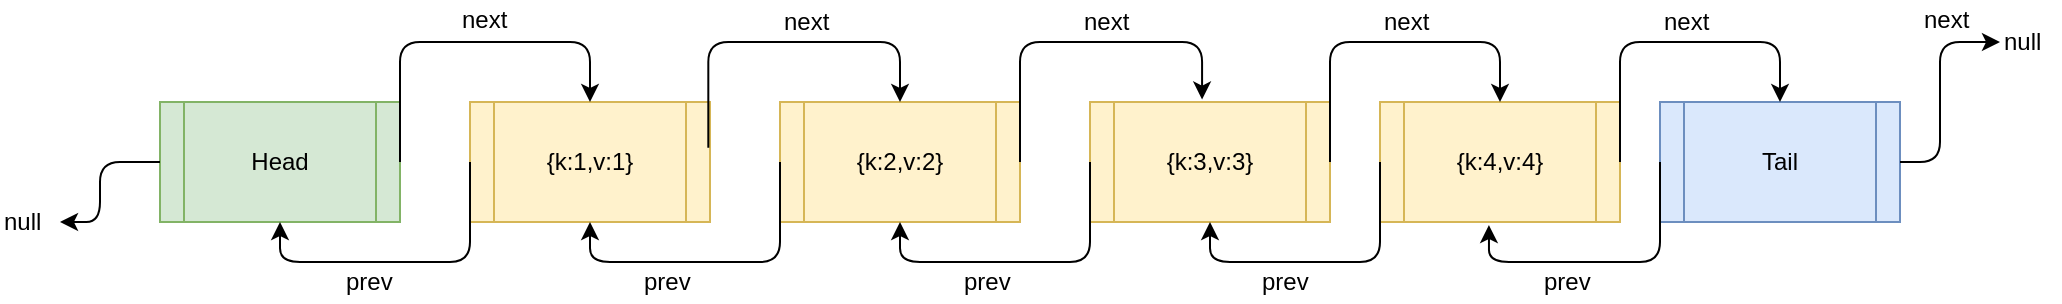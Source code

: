 <mxfile pages="1" version="11.2.8" type="github"><diagram id="nWhOndfE9h7-o-QYC-6f" name="Page-1"><mxGraphModel dx="1185" dy="635" grid="1" gridSize="10" guides="1" tooltips="1" connect="1" arrows="1" fold="1" page="1" pageScale="1" pageWidth="3300" pageHeight="4681" math="0" shadow="0"><root><mxCell id="0"/><mxCell id="1" parent="0"/><mxCell id="i2MoUu8eKmw9GGPpRcqJ-2" value="{k:1,v:1}" style="shape=process;whiteSpace=wrap;html=1;backgroundOutline=1;fillColor=#fff2cc;strokeColor=#d6b656;" parent="1" vertex="1"><mxGeometry x="415" y="300" width="120" height="60" as="geometry"/></mxCell><mxCell id="i2MoUu8eKmw9GGPpRcqJ-3" value="Head" style="shape=process;whiteSpace=wrap;html=1;backgroundOutline=1;fillColor=#d5e8d4;strokeColor=#82b366;" parent="1" vertex="1"><mxGeometry x="260" y="300" width="120" height="60" as="geometry"/></mxCell><mxCell id="i2MoUu8eKmw9GGPpRcqJ-4" value="{k:2,v:2}" style="shape=process;whiteSpace=wrap;html=1;backgroundOutline=1;fillColor=#fff2cc;strokeColor=#d6b656;" parent="1" vertex="1"><mxGeometry x="570" y="300" width="120" height="60" as="geometry"/></mxCell><mxCell id="i2MoUu8eKmw9GGPpRcqJ-5" value="{k:3,v:3}" style="shape=process;whiteSpace=wrap;html=1;backgroundOutline=1;fillColor=#fff2cc;strokeColor=#d6b656;" parent="1" vertex="1"><mxGeometry x="725" y="300" width="120" height="60" as="geometry"/></mxCell><mxCell id="i2MoUu8eKmw9GGPpRcqJ-6" value="{k:4,v:4}" style="shape=process;whiteSpace=wrap;html=1;backgroundOutline=1;fillColor=#fff2cc;strokeColor=#d6b656;" parent="1" vertex="1"><mxGeometry x="870" y="300" width="120" height="60" as="geometry"/></mxCell><mxCell id="i2MoUu8eKmw9GGPpRcqJ-7" value="Tail" style="shape=process;whiteSpace=wrap;html=1;backgroundOutline=1;fillColor=#dae8fc;strokeColor=#6c8ebf;" parent="1" vertex="1"><mxGeometry x="1010" y="300" width="120" height="60" as="geometry"/></mxCell><mxCell id="i2MoUu8eKmw9GGPpRcqJ-9" value="" style="edgeStyle=elbowEdgeStyle;elbow=horizontal;endArrow=classic;html=1;exitX=1;exitY=0.5;exitDx=0;exitDy=0;entryX=0.5;entryY=0;entryDx=0;entryDy=0;" parent="1" source="i2MoUu8eKmw9GGPpRcqJ-3" target="i2MoUu8eKmw9GGPpRcqJ-2" edge="1"><mxGeometry width="50" height="50" relative="1" as="geometry"><mxPoint x="370" y="280" as="sourcePoint"/><mxPoint x="420" y="230" as="targetPoint"/><Array as="points"><mxPoint x="410" y="270"/><mxPoint x="400" y="310"/><mxPoint x="390" y="290"/><mxPoint x="410" y="280"/><mxPoint x="390" y="320"/></Array></mxGeometry></mxCell><mxCell id="i2MoUu8eKmw9GGPpRcqJ-10" value="" style="edgeStyle=elbowEdgeStyle;elbow=horizontal;endArrow=classic;html=1;exitX=0.993;exitY=0.382;exitDx=0;exitDy=0;entryX=0.5;entryY=0;entryDx=0;entryDy=0;exitPerimeter=0;" parent="1" source="i2MoUu8eKmw9GGPpRcqJ-2" target="i2MoUu8eKmw9GGPpRcqJ-4" edge="1"><mxGeometry width="50" height="50" relative="1" as="geometry"><mxPoint x="530.19" y="269.828" as="sourcePoint"/><mxPoint x="625.362" y="240.172" as="targetPoint"/><Array as="points"><mxPoint x="580" y="270"/><mxPoint x="540.5" y="230"/><mxPoint x="560.5" y="220"/><mxPoint x="540.5" y="260"/></Array></mxGeometry></mxCell><mxCell id="i2MoUu8eKmw9GGPpRcqJ-13" value="" style="edgeStyle=elbowEdgeStyle;elbow=horizontal;endArrow=classic;html=1;exitX=1;exitY=0.5;exitDx=0;exitDy=0;entryX=0.467;entryY=-0.02;entryDx=0;entryDy=0;entryPerimeter=0;" parent="1" source="i2MoUu8eKmw9GGPpRcqJ-4" target="i2MoUu8eKmw9GGPpRcqJ-5" edge="1"><mxGeometry width="50" height="50" relative="1" as="geometry"><mxPoint x="710.172" y="252.931" as="sourcePoint"/><mxPoint x="806.034" y="230.172" as="targetPoint"/><Array as="points"><mxPoint x="760" y="270"/><mxPoint x="730" y="260"/><mxPoint x="716.5" y="160"/><mxPoint x="736.5" y="150"/><mxPoint x="716.5" y="190"/></Array></mxGeometry></mxCell><mxCell id="i2MoUu8eKmw9GGPpRcqJ-14" value="" style="edgeStyle=elbowEdgeStyle;elbow=horizontal;endArrow=classic;html=1;exitX=1;exitY=0.5;exitDx=0;exitDy=0;entryX=0.5;entryY=0;entryDx=0;entryDy=0;" parent="1" source="i2MoUu8eKmw9GGPpRcqJ-5" target="i2MoUu8eKmw9GGPpRcqJ-6" edge="1"><mxGeometry width="50" height="50" relative="1" as="geometry"><mxPoint x="822.172" y="392.931" as="sourcePoint"/><mxPoint x="918.034" y="370.172" as="targetPoint"/><Array as="points"><mxPoint x="900" y="270"/><mxPoint x="868" y="280"/><mxPoint x="828.5" y="300"/><mxPoint x="848.5" y="290"/><mxPoint x="828.5" y="330"/></Array></mxGeometry></mxCell><mxCell id="i2MoUu8eKmw9GGPpRcqJ-15" value="" style="edgeStyle=elbowEdgeStyle;elbow=horizontal;endArrow=classic;html=1;exitX=1;exitY=0.5;exitDx=0;exitDy=0;entryX=0.5;entryY=0;entryDx=0;entryDy=0;" parent="1" source="i2MoUu8eKmw9GGPpRcqJ-6" target="i2MoUu8eKmw9GGPpRcqJ-7" edge="1"><mxGeometry width="50" height="50" relative="1" as="geometry"><mxPoint x="980.207" y="269.828" as="sourcePoint"/><mxPoint x="1065.034" y="240.172" as="targetPoint"/><Array as="points"><mxPoint x="1050" y="270"/><mxPoint x="1035" y="210"/><mxPoint x="1003" y="220"/><mxPoint x="963.5" y="240"/><mxPoint x="983.5" y="230"/><mxPoint x="963.5" y="270"/></Array></mxGeometry></mxCell><mxCell id="i2MoUu8eKmw9GGPpRcqJ-16" value="" style="edgeStyle=elbowEdgeStyle;elbow=horizontal;endArrow=classic;html=1;exitX=0;exitY=0.5;exitDx=0;exitDy=0;entryX=0.454;entryY=1.026;entryDx=0;entryDy=0;entryPerimeter=0;" parent="1" source="i2MoUu8eKmw9GGPpRcqJ-7" target="i2MoUu8eKmw9GGPpRcqJ-6" edge="1"><mxGeometry width="50" height="50" relative="1" as="geometry"><mxPoint x="970.034" y="439.828" as="sourcePoint"/><mxPoint x="1050.034" y="410.172" as="targetPoint"/><Array as="points"><mxPoint x="1030" y="380"/><mxPoint x="1015" y="320"/><mxPoint x="983" y="330"/><mxPoint x="943.5" y="350"/><mxPoint x="963.5" y="340"/><mxPoint x="943.5" y="380"/></Array></mxGeometry></mxCell><mxCell id="i2MoUu8eKmw9GGPpRcqJ-17" value="" style="edgeStyle=elbowEdgeStyle;elbow=horizontal;endArrow=classic;html=1;exitX=0;exitY=0.5;exitDx=0;exitDy=0;entryX=0.5;entryY=1;entryDx=0;entryDy=0;" parent="1" source="i2MoUu8eKmw9GGPpRcqJ-6" target="i2MoUu8eKmw9GGPpRcqJ-5" edge="1"><mxGeometry width="50" height="50" relative="1" as="geometry"><mxPoint x="835.534" y="399.828" as="sourcePoint"/><mxPoint x="750.017" y="431.552" as="targetPoint"/><Array as="points"><mxPoint x="850" y="380"/><mxPoint x="855.5" y="450"/><mxPoint x="840.5" y="390"/><mxPoint x="808.5" y="400"/><mxPoint x="769" y="420"/><mxPoint x="789" y="410"/><mxPoint x="769" y="450"/></Array></mxGeometry></mxCell><mxCell id="i2MoUu8eKmw9GGPpRcqJ-18" value="" style="edgeStyle=elbowEdgeStyle;elbow=horizontal;endArrow=classic;html=1;exitX=0;exitY=0.5;exitDx=0;exitDy=0;entryX=0.5;entryY=1;entryDx=0;entryDy=0;" parent="1" source="i2MoUu8eKmw9GGPpRcqJ-5" target="i2MoUu8eKmw9GGPpRcqJ-4" edge="1"><mxGeometry width="50" height="50" relative="1" as="geometry"><mxPoint x="690.034" y="389.828" as="sourcePoint"/><mxPoint x="605.207" y="420.172" as="targetPoint"/><Array as="points"><mxPoint x="710" y="380"/><mxPoint x="670" y="440"/><mxPoint x="675.5" y="510"/><mxPoint x="660.5" y="450"/><mxPoint x="628.5" y="460"/><mxPoint x="589" y="480"/><mxPoint x="609" y="470"/><mxPoint x="589" y="510"/></Array></mxGeometry></mxCell><mxCell id="i2MoUu8eKmw9GGPpRcqJ-20" value="" style="edgeStyle=elbowEdgeStyle;elbow=horizontal;endArrow=classic;html=1;exitX=0;exitY=0.5;exitDx=0;exitDy=0;entryX=0.5;entryY=1;entryDx=0;entryDy=0;" parent="1" source="i2MoUu8eKmw9GGPpRcqJ-4" target="i2MoUu8eKmw9GGPpRcqJ-2" edge="1"><mxGeometry width="50" height="50" relative="1" as="geometry"><mxPoint x="577.534" y="399.828" as="sourcePoint"/><mxPoint x="492.707" y="430.172" as="targetPoint"/><Array as="points"><mxPoint x="550" y="380"/><mxPoint x="557.5" y="450"/><mxPoint x="563" y="520"/><mxPoint x="548" y="460"/><mxPoint x="516" y="470"/><mxPoint x="476.5" y="490"/><mxPoint x="496.5" y="480"/><mxPoint x="476.5" y="520"/></Array></mxGeometry></mxCell><mxCell id="i2MoUu8eKmw9GGPpRcqJ-21" value="" style="edgeStyle=elbowEdgeStyle;elbow=horizontal;endArrow=classic;html=1;exitX=0;exitY=0.5;exitDx=0;exitDy=0;entryX=0.5;entryY=1;entryDx=0;entryDy=0;" parent="1" source="i2MoUu8eKmw9GGPpRcqJ-2" target="i2MoUu8eKmw9GGPpRcqJ-3" edge="1"><mxGeometry width="50" height="50" relative="1" as="geometry"><mxPoint x="405.034" y="409.828" as="sourcePoint"/><mxPoint x="320.207" y="440.172" as="targetPoint"/><Array as="points"><mxPoint x="390" y="380"/><mxPoint x="385" y="460"/><mxPoint x="390.5" y="530"/><mxPoint x="375.5" y="470"/><mxPoint x="343.5" y="480"/><mxPoint x="304" y="500"/><mxPoint x="324" y="490"/><mxPoint x="304" y="530"/></Array></mxGeometry></mxCell><mxCell id="i2MoUu8eKmw9GGPpRcqJ-22" value="next" style="text;html=1;resizable=0;points=[];autosize=1;align=left;verticalAlign=top;spacingTop=-4;" parent="1" vertex="1"><mxGeometry x="409" y="249" width="40" height="20" as="geometry"/></mxCell><mxCell id="i2MoUu8eKmw9GGPpRcqJ-23" value="next" style="text;html=1;resizable=0;points=[];autosize=1;align=left;verticalAlign=top;spacingTop=-4;" parent="1" vertex="1"><mxGeometry x="570" y="250" width="40" height="20" as="geometry"/></mxCell><mxCell id="i2MoUu8eKmw9GGPpRcqJ-24" value="next" style="text;html=1;resizable=0;points=[];autosize=1;align=left;verticalAlign=top;spacingTop=-4;" parent="1" vertex="1"><mxGeometry x="720" y="250" width="40" height="20" as="geometry"/></mxCell><mxCell id="i2MoUu8eKmw9GGPpRcqJ-25" value="next" style="text;html=1;resizable=0;points=[];autosize=1;align=left;verticalAlign=top;spacingTop=-4;" parent="1" vertex="1"><mxGeometry x="870" y="250" width="40" height="20" as="geometry"/></mxCell><mxCell id="i2MoUu8eKmw9GGPpRcqJ-26" value="next" style="text;html=1;resizable=0;points=[];autosize=1;align=left;verticalAlign=top;spacingTop=-4;" parent="1" vertex="1"><mxGeometry x="1010" y="250" width="40" height="20" as="geometry"/></mxCell><mxCell id="i2MoUu8eKmw9GGPpRcqJ-27" value="prev" style="text;html=1;resizable=0;points=[];autosize=1;align=left;verticalAlign=top;spacingTop=-4;" parent="1" vertex="1"><mxGeometry x="950" y="380" width="40" height="20" as="geometry"/></mxCell><mxCell id="i2MoUu8eKmw9GGPpRcqJ-28" value="prev" style="text;html=1;resizable=0;points=[];autosize=1;align=left;verticalAlign=top;spacingTop=-4;" parent="1" vertex="1"><mxGeometry x="809" y="380" width="40" height="20" as="geometry"/></mxCell><mxCell id="i2MoUu8eKmw9GGPpRcqJ-29" value="prev" style="text;html=1;resizable=0;points=[];autosize=1;align=left;verticalAlign=top;spacingTop=-4;" parent="1" vertex="1"><mxGeometry x="660" y="380" width="40" height="20" as="geometry"/></mxCell><mxCell id="i2MoUu8eKmw9GGPpRcqJ-30" value="prev" style="text;html=1;resizable=0;points=[];autosize=1;align=left;verticalAlign=top;spacingTop=-4;" parent="1" vertex="1"><mxGeometry x="500" y="380" width="40" height="20" as="geometry"/></mxCell><mxCell id="i2MoUu8eKmw9GGPpRcqJ-31" value="prev" style="text;html=1;resizable=0;points=[];autosize=1;align=left;verticalAlign=top;spacingTop=-4;" parent="1" vertex="1"><mxGeometry x="351" y="380" width="40" height="20" as="geometry"/></mxCell><mxCell id="i2MoUu8eKmw9GGPpRcqJ-32" value="" style="edgeStyle=elbowEdgeStyle;elbow=horizontal;endArrow=classic;html=1;exitX=1;exitY=0.5;exitDx=0;exitDy=0;" parent="1" source="i2MoUu8eKmw9GGPpRcqJ-7" edge="1"><mxGeometry width="50" height="50" relative="1" as="geometry"><mxPoint x="1150.034" y="319.828" as="sourcePoint"/><mxPoint x="1180" y="270" as="targetPoint"/><Array as="points"><mxPoint x="1150" y="300"/><mxPoint x="1195" y="200"/><mxPoint x="1163" y="210"/><mxPoint x="1123.5" y="230"/><mxPoint x="1143.5" y="220"/><mxPoint x="1123.5" y="260"/></Array></mxGeometry></mxCell><mxCell id="i2MoUu8eKmw9GGPpRcqJ-33" value="null" style="text;html=1;resizable=0;points=[];autosize=1;align=left;verticalAlign=top;spacingTop=-4;" parent="1" vertex="1"><mxGeometry x="1180" y="260" width="30" height="20" as="geometry"/></mxCell><mxCell id="i2MoUu8eKmw9GGPpRcqJ-34" value="null" style="text;html=1;resizable=0;points=[];autosize=1;align=left;verticalAlign=top;spacingTop=-4;" parent="1" vertex="1"><mxGeometry x="180" y="350" width="30" height="20" as="geometry"/></mxCell><mxCell id="i2MoUu8eKmw9GGPpRcqJ-35" value="next" style="text;html=1;resizable=0;points=[];autosize=1;align=left;verticalAlign=top;spacingTop=-4;" parent="1" vertex="1"><mxGeometry x="1140" y="249" width="40" height="20" as="geometry"/></mxCell><mxCell id="i2MoUu8eKmw9GGPpRcqJ-36" value="" style="edgeStyle=elbowEdgeStyle;elbow=horizontal;endArrow=classic;html=1;exitX=0;exitY=0.5;exitDx=0;exitDy=0;" parent="1" source="i2MoUu8eKmw9GGPpRcqJ-3" edge="1"><mxGeometry width="50" height="50" relative="1" as="geometry"><mxPoint x="219.862" y="329.828" as="sourcePoint"/><mxPoint x="210" y="360" as="targetPoint"/><Array as="points"><mxPoint x="230" y="340"/><mxPoint x="190" y="460"/><mxPoint x="195.5" y="530"/><mxPoint x="180.5" y="470"/><mxPoint x="148.5" y="480"/><mxPoint x="109" y="500"/><mxPoint x="129" y="490"/><mxPoint x="109" y="530"/></Array></mxGeometry></mxCell></root></mxGraphModel></diagram></mxfile>